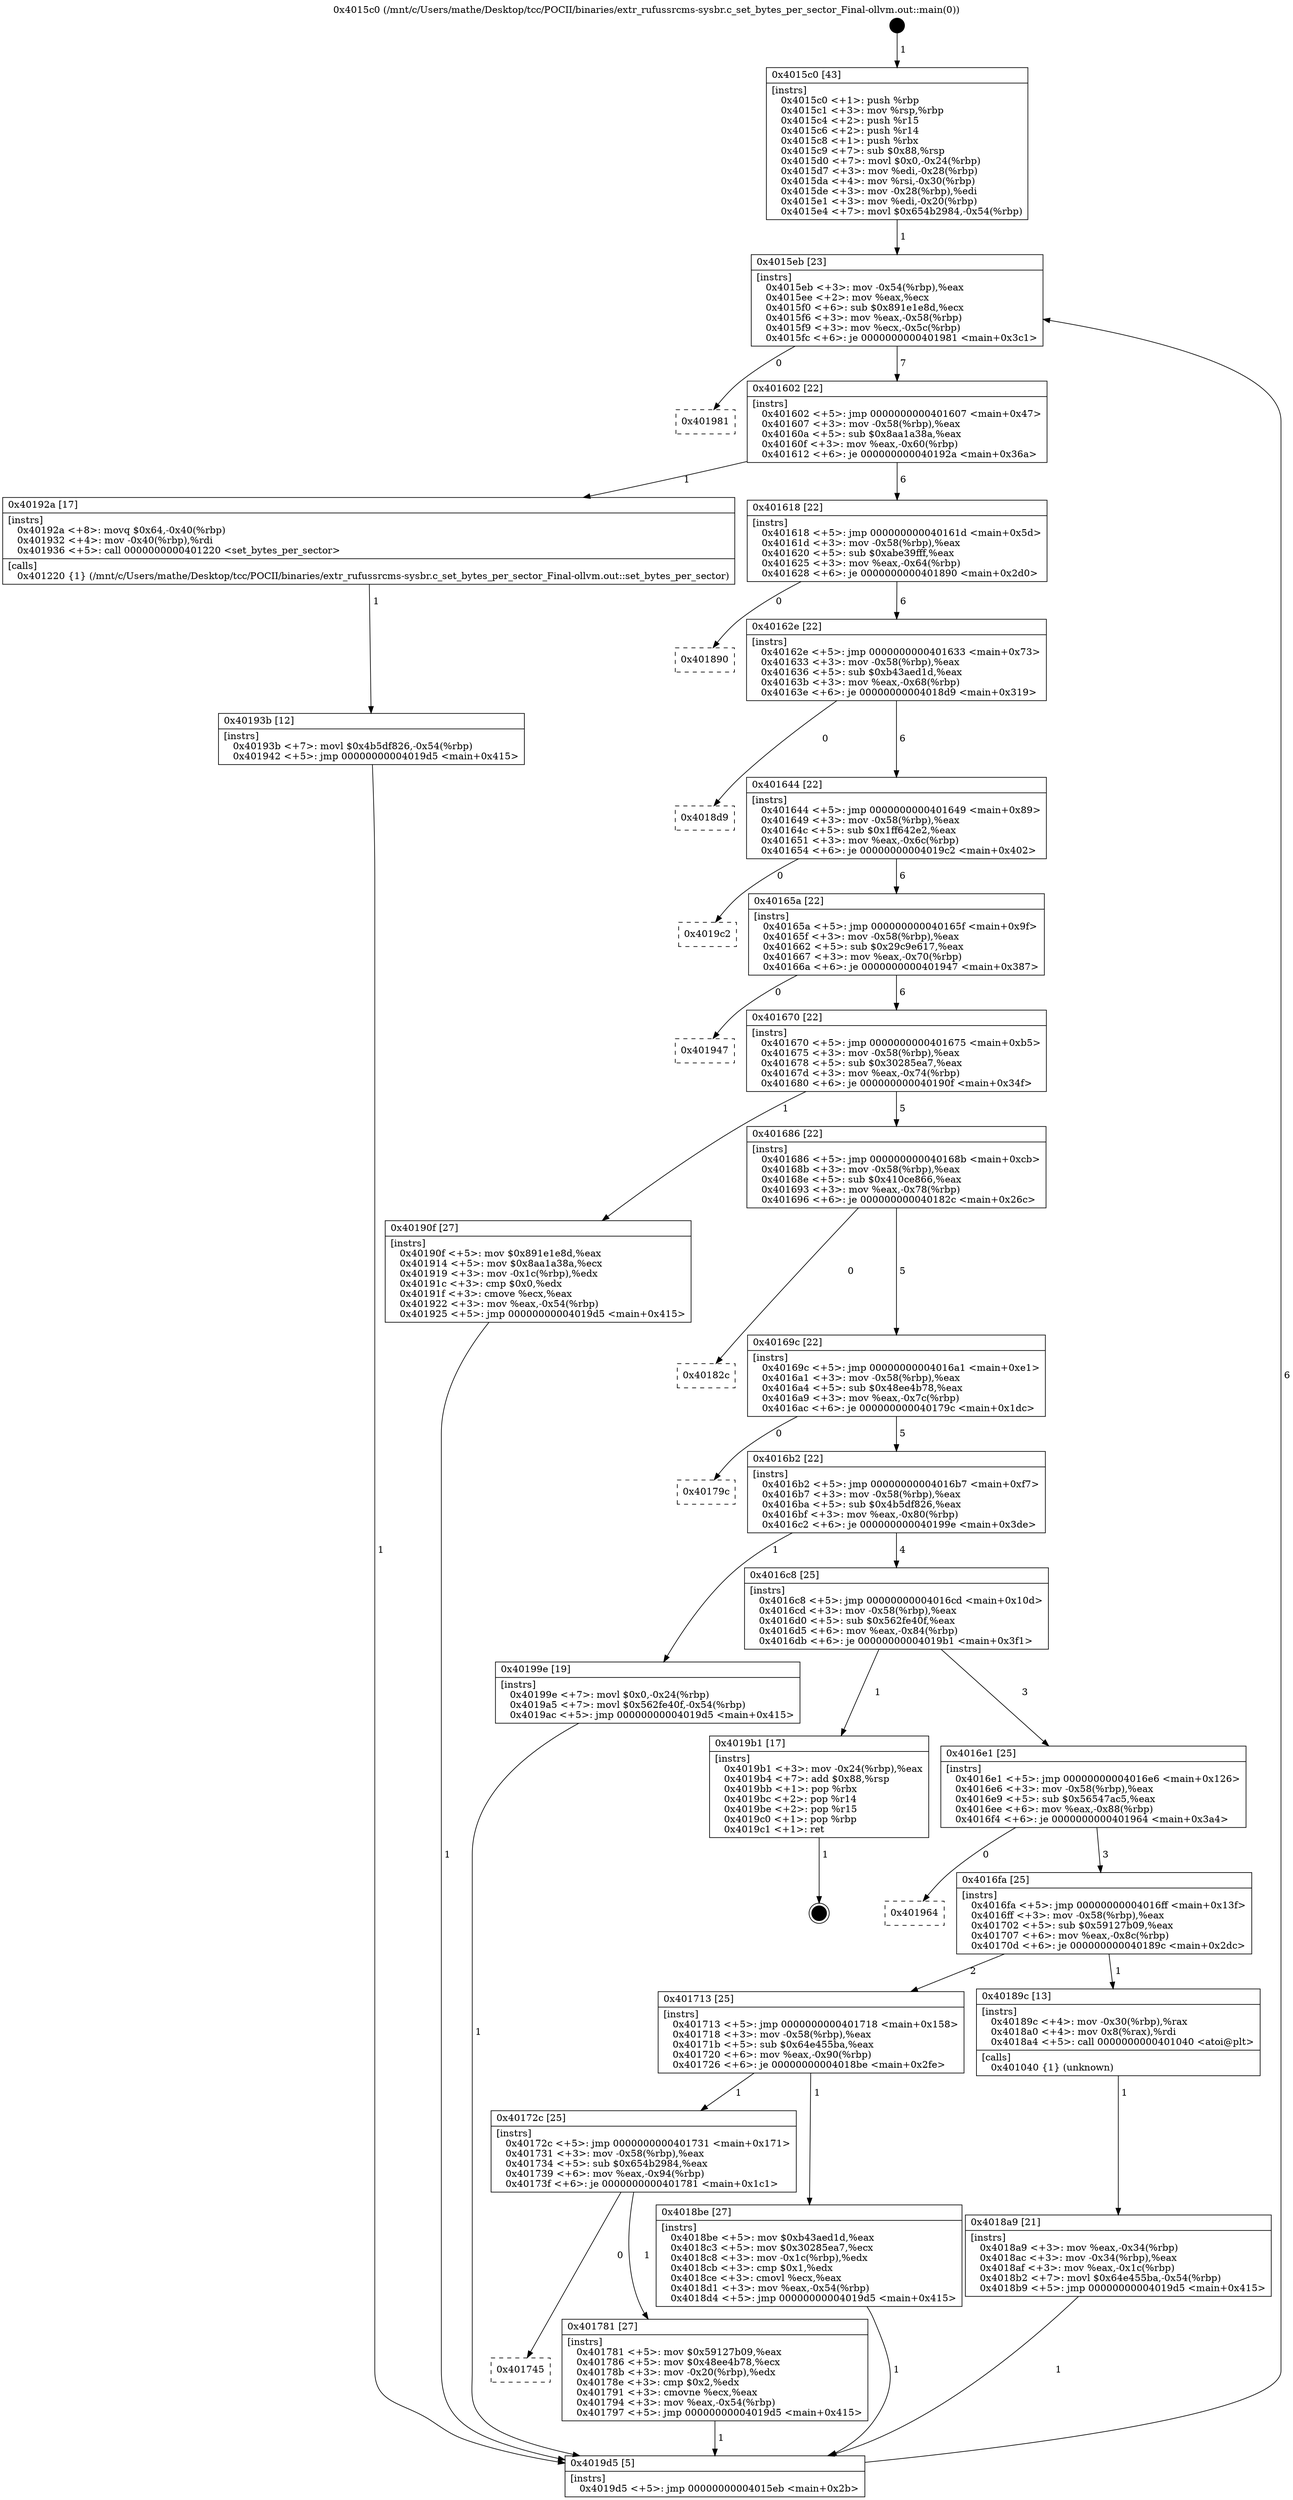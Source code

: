 digraph "0x4015c0" {
  label = "0x4015c0 (/mnt/c/Users/mathe/Desktop/tcc/POCII/binaries/extr_rufussrcms-sysbr.c_set_bytes_per_sector_Final-ollvm.out::main(0))"
  labelloc = "t"
  node[shape=record]

  Entry [label="",width=0.3,height=0.3,shape=circle,fillcolor=black,style=filled]
  "0x4015eb" [label="{
     0x4015eb [23]\l
     | [instrs]\l
     &nbsp;&nbsp;0x4015eb \<+3\>: mov -0x54(%rbp),%eax\l
     &nbsp;&nbsp;0x4015ee \<+2\>: mov %eax,%ecx\l
     &nbsp;&nbsp;0x4015f0 \<+6\>: sub $0x891e1e8d,%ecx\l
     &nbsp;&nbsp;0x4015f6 \<+3\>: mov %eax,-0x58(%rbp)\l
     &nbsp;&nbsp;0x4015f9 \<+3\>: mov %ecx,-0x5c(%rbp)\l
     &nbsp;&nbsp;0x4015fc \<+6\>: je 0000000000401981 \<main+0x3c1\>\l
  }"]
  "0x401981" [label="{
     0x401981\l
  }", style=dashed]
  "0x401602" [label="{
     0x401602 [22]\l
     | [instrs]\l
     &nbsp;&nbsp;0x401602 \<+5\>: jmp 0000000000401607 \<main+0x47\>\l
     &nbsp;&nbsp;0x401607 \<+3\>: mov -0x58(%rbp),%eax\l
     &nbsp;&nbsp;0x40160a \<+5\>: sub $0x8aa1a38a,%eax\l
     &nbsp;&nbsp;0x40160f \<+3\>: mov %eax,-0x60(%rbp)\l
     &nbsp;&nbsp;0x401612 \<+6\>: je 000000000040192a \<main+0x36a\>\l
  }"]
  Exit [label="",width=0.3,height=0.3,shape=circle,fillcolor=black,style=filled,peripheries=2]
  "0x40192a" [label="{
     0x40192a [17]\l
     | [instrs]\l
     &nbsp;&nbsp;0x40192a \<+8\>: movq $0x64,-0x40(%rbp)\l
     &nbsp;&nbsp;0x401932 \<+4\>: mov -0x40(%rbp),%rdi\l
     &nbsp;&nbsp;0x401936 \<+5\>: call 0000000000401220 \<set_bytes_per_sector\>\l
     | [calls]\l
     &nbsp;&nbsp;0x401220 \{1\} (/mnt/c/Users/mathe/Desktop/tcc/POCII/binaries/extr_rufussrcms-sysbr.c_set_bytes_per_sector_Final-ollvm.out::set_bytes_per_sector)\l
  }"]
  "0x401618" [label="{
     0x401618 [22]\l
     | [instrs]\l
     &nbsp;&nbsp;0x401618 \<+5\>: jmp 000000000040161d \<main+0x5d\>\l
     &nbsp;&nbsp;0x40161d \<+3\>: mov -0x58(%rbp),%eax\l
     &nbsp;&nbsp;0x401620 \<+5\>: sub $0xabe39fff,%eax\l
     &nbsp;&nbsp;0x401625 \<+3\>: mov %eax,-0x64(%rbp)\l
     &nbsp;&nbsp;0x401628 \<+6\>: je 0000000000401890 \<main+0x2d0\>\l
  }"]
  "0x40193b" [label="{
     0x40193b [12]\l
     | [instrs]\l
     &nbsp;&nbsp;0x40193b \<+7\>: movl $0x4b5df826,-0x54(%rbp)\l
     &nbsp;&nbsp;0x401942 \<+5\>: jmp 00000000004019d5 \<main+0x415\>\l
  }"]
  "0x401890" [label="{
     0x401890\l
  }", style=dashed]
  "0x40162e" [label="{
     0x40162e [22]\l
     | [instrs]\l
     &nbsp;&nbsp;0x40162e \<+5\>: jmp 0000000000401633 \<main+0x73\>\l
     &nbsp;&nbsp;0x401633 \<+3\>: mov -0x58(%rbp),%eax\l
     &nbsp;&nbsp;0x401636 \<+5\>: sub $0xb43aed1d,%eax\l
     &nbsp;&nbsp;0x40163b \<+3\>: mov %eax,-0x68(%rbp)\l
     &nbsp;&nbsp;0x40163e \<+6\>: je 00000000004018d9 \<main+0x319\>\l
  }"]
  "0x4018a9" [label="{
     0x4018a9 [21]\l
     | [instrs]\l
     &nbsp;&nbsp;0x4018a9 \<+3\>: mov %eax,-0x34(%rbp)\l
     &nbsp;&nbsp;0x4018ac \<+3\>: mov -0x34(%rbp),%eax\l
     &nbsp;&nbsp;0x4018af \<+3\>: mov %eax,-0x1c(%rbp)\l
     &nbsp;&nbsp;0x4018b2 \<+7\>: movl $0x64e455ba,-0x54(%rbp)\l
     &nbsp;&nbsp;0x4018b9 \<+5\>: jmp 00000000004019d5 \<main+0x415\>\l
  }"]
  "0x4018d9" [label="{
     0x4018d9\l
  }", style=dashed]
  "0x401644" [label="{
     0x401644 [22]\l
     | [instrs]\l
     &nbsp;&nbsp;0x401644 \<+5\>: jmp 0000000000401649 \<main+0x89\>\l
     &nbsp;&nbsp;0x401649 \<+3\>: mov -0x58(%rbp),%eax\l
     &nbsp;&nbsp;0x40164c \<+5\>: sub $0x1ff642e2,%eax\l
     &nbsp;&nbsp;0x401651 \<+3\>: mov %eax,-0x6c(%rbp)\l
     &nbsp;&nbsp;0x401654 \<+6\>: je 00000000004019c2 \<main+0x402\>\l
  }"]
  "0x4015c0" [label="{
     0x4015c0 [43]\l
     | [instrs]\l
     &nbsp;&nbsp;0x4015c0 \<+1\>: push %rbp\l
     &nbsp;&nbsp;0x4015c1 \<+3\>: mov %rsp,%rbp\l
     &nbsp;&nbsp;0x4015c4 \<+2\>: push %r15\l
     &nbsp;&nbsp;0x4015c6 \<+2\>: push %r14\l
     &nbsp;&nbsp;0x4015c8 \<+1\>: push %rbx\l
     &nbsp;&nbsp;0x4015c9 \<+7\>: sub $0x88,%rsp\l
     &nbsp;&nbsp;0x4015d0 \<+7\>: movl $0x0,-0x24(%rbp)\l
     &nbsp;&nbsp;0x4015d7 \<+3\>: mov %edi,-0x28(%rbp)\l
     &nbsp;&nbsp;0x4015da \<+4\>: mov %rsi,-0x30(%rbp)\l
     &nbsp;&nbsp;0x4015de \<+3\>: mov -0x28(%rbp),%edi\l
     &nbsp;&nbsp;0x4015e1 \<+3\>: mov %edi,-0x20(%rbp)\l
     &nbsp;&nbsp;0x4015e4 \<+7\>: movl $0x654b2984,-0x54(%rbp)\l
  }"]
  "0x4019c2" [label="{
     0x4019c2\l
  }", style=dashed]
  "0x40165a" [label="{
     0x40165a [22]\l
     | [instrs]\l
     &nbsp;&nbsp;0x40165a \<+5\>: jmp 000000000040165f \<main+0x9f\>\l
     &nbsp;&nbsp;0x40165f \<+3\>: mov -0x58(%rbp),%eax\l
     &nbsp;&nbsp;0x401662 \<+5\>: sub $0x29c9e617,%eax\l
     &nbsp;&nbsp;0x401667 \<+3\>: mov %eax,-0x70(%rbp)\l
     &nbsp;&nbsp;0x40166a \<+6\>: je 0000000000401947 \<main+0x387\>\l
  }"]
  "0x4019d5" [label="{
     0x4019d5 [5]\l
     | [instrs]\l
     &nbsp;&nbsp;0x4019d5 \<+5\>: jmp 00000000004015eb \<main+0x2b\>\l
  }"]
  "0x401947" [label="{
     0x401947\l
  }", style=dashed]
  "0x401670" [label="{
     0x401670 [22]\l
     | [instrs]\l
     &nbsp;&nbsp;0x401670 \<+5\>: jmp 0000000000401675 \<main+0xb5\>\l
     &nbsp;&nbsp;0x401675 \<+3\>: mov -0x58(%rbp),%eax\l
     &nbsp;&nbsp;0x401678 \<+5\>: sub $0x30285ea7,%eax\l
     &nbsp;&nbsp;0x40167d \<+3\>: mov %eax,-0x74(%rbp)\l
     &nbsp;&nbsp;0x401680 \<+6\>: je 000000000040190f \<main+0x34f\>\l
  }"]
  "0x401745" [label="{
     0x401745\l
  }", style=dashed]
  "0x40190f" [label="{
     0x40190f [27]\l
     | [instrs]\l
     &nbsp;&nbsp;0x40190f \<+5\>: mov $0x891e1e8d,%eax\l
     &nbsp;&nbsp;0x401914 \<+5\>: mov $0x8aa1a38a,%ecx\l
     &nbsp;&nbsp;0x401919 \<+3\>: mov -0x1c(%rbp),%edx\l
     &nbsp;&nbsp;0x40191c \<+3\>: cmp $0x0,%edx\l
     &nbsp;&nbsp;0x40191f \<+3\>: cmove %ecx,%eax\l
     &nbsp;&nbsp;0x401922 \<+3\>: mov %eax,-0x54(%rbp)\l
     &nbsp;&nbsp;0x401925 \<+5\>: jmp 00000000004019d5 \<main+0x415\>\l
  }"]
  "0x401686" [label="{
     0x401686 [22]\l
     | [instrs]\l
     &nbsp;&nbsp;0x401686 \<+5\>: jmp 000000000040168b \<main+0xcb\>\l
     &nbsp;&nbsp;0x40168b \<+3\>: mov -0x58(%rbp),%eax\l
     &nbsp;&nbsp;0x40168e \<+5\>: sub $0x410ce866,%eax\l
     &nbsp;&nbsp;0x401693 \<+3\>: mov %eax,-0x78(%rbp)\l
     &nbsp;&nbsp;0x401696 \<+6\>: je 000000000040182c \<main+0x26c\>\l
  }"]
  "0x401781" [label="{
     0x401781 [27]\l
     | [instrs]\l
     &nbsp;&nbsp;0x401781 \<+5\>: mov $0x59127b09,%eax\l
     &nbsp;&nbsp;0x401786 \<+5\>: mov $0x48ee4b78,%ecx\l
     &nbsp;&nbsp;0x40178b \<+3\>: mov -0x20(%rbp),%edx\l
     &nbsp;&nbsp;0x40178e \<+3\>: cmp $0x2,%edx\l
     &nbsp;&nbsp;0x401791 \<+3\>: cmovne %ecx,%eax\l
     &nbsp;&nbsp;0x401794 \<+3\>: mov %eax,-0x54(%rbp)\l
     &nbsp;&nbsp;0x401797 \<+5\>: jmp 00000000004019d5 \<main+0x415\>\l
  }"]
  "0x40182c" [label="{
     0x40182c\l
  }", style=dashed]
  "0x40169c" [label="{
     0x40169c [22]\l
     | [instrs]\l
     &nbsp;&nbsp;0x40169c \<+5\>: jmp 00000000004016a1 \<main+0xe1\>\l
     &nbsp;&nbsp;0x4016a1 \<+3\>: mov -0x58(%rbp),%eax\l
     &nbsp;&nbsp;0x4016a4 \<+5\>: sub $0x48ee4b78,%eax\l
     &nbsp;&nbsp;0x4016a9 \<+3\>: mov %eax,-0x7c(%rbp)\l
     &nbsp;&nbsp;0x4016ac \<+6\>: je 000000000040179c \<main+0x1dc\>\l
  }"]
  "0x40172c" [label="{
     0x40172c [25]\l
     | [instrs]\l
     &nbsp;&nbsp;0x40172c \<+5\>: jmp 0000000000401731 \<main+0x171\>\l
     &nbsp;&nbsp;0x401731 \<+3\>: mov -0x58(%rbp),%eax\l
     &nbsp;&nbsp;0x401734 \<+5\>: sub $0x654b2984,%eax\l
     &nbsp;&nbsp;0x401739 \<+6\>: mov %eax,-0x94(%rbp)\l
     &nbsp;&nbsp;0x40173f \<+6\>: je 0000000000401781 \<main+0x1c1\>\l
  }"]
  "0x40179c" [label="{
     0x40179c\l
  }", style=dashed]
  "0x4016b2" [label="{
     0x4016b2 [22]\l
     | [instrs]\l
     &nbsp;&nbsp;0x4016b2 \<+5\>: jmp 00000000004016b7 \<main+0xf7\>\l
     &nbsp;&nbsp;0x4016b7 \<+3\>: mov -0x58(%rbp),%eax\l
     &nbsp;&nbsp;0x4016ba \<+5\>: sub $0x4b5df826,%eax\l
     &nbsp;&nbsp;0x4016bf \<+3\>: mov %eax,-0x80(%rbp)\l
     &nbsp;&nbsp;0x4016c2 \<+6\>: je 000000000040199e \<main+0x3de\>\l
  }"]
  "0x4018be" [label="{
     0x4018be [27]\l
     | [instrs]\l
     &nbsp;&nbsp;0x4018be \<+5\>: mov $0xb43aed1d,%eax\l
     &nbsp;&nbsp;0x4018c3 \<+5\>: mov $0x30285ea7,%ecx\l
     &nbsp;&nbsp;0x4018c8 \<+3\>: mov -0x1c(%rbp),%edx\l
     &nbsp;&nbsp;0x4018cb \<+3\>: cmp $0x1,%edx\l
     &nbsp;&nbsp;0x4018ce \<+3\>: cmovl %ecx,%eax\l
     &nbsp;&nbsp;0x4018d1 \<+3\>: mov %eax,-0x54(%rbp)\l
     &nbsp;&nbsp;0x4018d4 \<+5\>: jmp 00000000004019d5 \<main+0x415\>\l
  }"]
  "0x40199e" [label="{
     0x40199e [19]\l
     | [instrs]\l
     &nbsp;&nbsp;0x40199e \<+7\>: movl $0x0,-0x24(%rbp)\l
     &nbsp;&nbsp;0x4019a5 \<+7\>: movl $0x562fe40f,-0x54(%rbp)\l
     &nbsp;&nbsp;0x4019ac \<+5\>: jmp 00000000004019d5 \<main+0x415\>\l
  }"]
  "0x4016c8" [label="{
     0x4016c8 [25]\l
     | [instrs]\l
     &nbsp;&nbsp;0x4016c8 \<+5\>: jmp 00000000004016cd \<main+0x10d\>\l
     &nbsp;&nbsp;0x4016cd \<+3\>: mov -0x58(%rbp),%eax\l
     &nbsp;&nbsp;0x4016d0 \<+5\>: sub $0x562fe40f,%eax\l
     &nbsp;&nbsp;0x4016d5 \<+6\>: mov %eax,-0x84(%rbp)\l
     &nbsp;&nbsp;0x4016db \<+6\>: je 00000000004019b1 \<main+0x3f1\>\l
  }"]
  "0x401713" [label="{
     0x401713 [25]\l
     | [instrs]\l
     &nbsp;&nbsp;0x401713 \<+5\>: jmp 0000000000401718 \<main+0x158\>\l
     &nbsp;&nbsp;0x401718 \<+3\>: mov -0x58(%rbp),%eax\l
     &nbsp;&nbsp;0x40171b \<+5\>: sub $0x64e455ba,%eax\l
     &nbsp;&nbsp;0x401720 \<+6\>: mov %eax,-0x90(%rbp)\l
     &nbsp;&nbsp;0x401726 \<+6\>: je 00000000004018be \<main+0x2fe\>\l
  }"]
  "0x4019b1" [label="{
     0x4019b1 [17]\l
     | [instrs]\l
     &nbsp;&nbsp;0x4019b1 \<+3\>: mov -0x24(%rbp),%eax\l
     &nbsp;&nbsp;0x4019b4 \<+7\>: add $0x88,%rsp\l
     &nbsp;&nbsp;0x4019bb \<+1\>: pop %rbx\l
     &nbsp;&nbsp;0x4019bc \<+2\>: pop %r14\l
     &nbsp;&nbsp;0x4019be \<+2\>: pop %r15\l
     &nbsp;&nbsp;0x4019c0 \<+1\>: pop %rbp\l
     &nbsp;&nbsp;0x4019c1 \<+1\>: ret\l
  }"]
  "0x4016e1" [label="{
     0x4016e1 [25]\l
     | [instrs]\l
     &nbsp;&nbsp;0x4016e1 \<+5\>: jmp 00000000004016e6 \<main+0x126\>\l
     &nbsp;&nbsp;0x4016e6 \<+3\>: mov -0x58(%rbp),%eax\l
     &nbsp;&nbsp;0x4016e9 \<+5\>: sub $0x56547ac5,%eax\l
     &nbsp;&nbsp;0x4016ee \<+6\>: mov %eax,-0x88(%rbp)\l
     &nbsp;&nbsp;0x4016f4 \<+6\>: je 0000000000401964 \<main+0x3a4\>\l
  }"]
  "0x40189c" [label="{
     0x40189c [13]\l
     | [instrs]\l
     &nbsp;&nbsp;0x40189c \<+4\>: mov -0x30(%rbp),%rax\l
     &nbsp;&nbsp;0x4018a0 \<+4\>: mov 0x8(%rax),%rdi\l
     &nbsp;&nbsp;0x4018a4 \<+5\>: call 0000000000401040 \<atoi@plt\>\l
     | [calls]\l
     &nbsp;&nbsp;0x401040 \{1\} (unknown)\l
  }"]
  "0x401964" [label="{
     0x401964\l
  }", style=dashed]
  "0x4016fa" [label="{
     0x4016fa [25]\l
     | [instrs]\l
     &nbsp;&nbsp;0x4016fa \<+5\>: jmp 00000000004016ff \<main+0x13f\>\l
     &nbsp;&nbsp;0x4016ff \<+3\>: mov -0x58(%rbp),%eax\l
     &nbsp;&nbsp;0x401702 \<+5\>: sub $0x59127b09,%eax\l
     &nbsp;&nbsp;0x401707 \<+6\>: mov %eax,-0x8c(%rbp)\l
     &nbsp;&nbsp;0x40170d \<+6\>: je 000000000040189c \<main+0x2dc\>\l
  }"]
  Entry -> "0x4015c0" [label=" 1"]
  "0x4015eb" -> "0x401981" [label=" 0"]
  "0x4015eb" -> "0x401602" [label=" 7"]
  "0x4019b1" -> Exit [label=" 1"]
  "0x401602" -> "0x40192a" [label=" 1"]
  "0x401602" -> "0x401618" [label=" 6"]
  "0x40199e" -> "0x4019d5" [label=" 1"]
  "0x401618" -> "0x401890" [label=" 0"]
  "0x401618" -> "0x40162e" [label=" 6"]
  "0x40193b" -> "0x4019d5" [label=" 1"]
  "0x40162e" -> "0x4018d9" [label=" 0"]
  "0x40162e" -> "0x401644" [label=" 6"]
  "0x40192a" -> "0x40193b" [label=" 1"]
  "0x401644" -> "0x4019c2" [label=" 0"]
  "0x401644" -> "0x40165a" [label=" 6"]
  "0x40190f" -> "0x4019d5" [label=" 1"]
  "0x40165a" -> "0x401947" [label=" 0"]
  "0x40165a" -> "0x401670" [label=" 6"]
  "0x4018be" -> "0x4019d5" [label=" 1"]
  "0x401670" -> "0x40190f" [label=" 1"]
  "0x401670" -> "0x401686" [label=" 5"]
  "0x4018a9" -> "0x4019d5" [label=" 1"]
  "0x401686" -> "0x40182c" [label=" 0"]
  "0x401686" -> "0x40169c" [label=" 5"]
  "0x40189c" -> "0x4018a9" [label=" 1"]
  "0x40169c" -> "0x40179c" [label=" 0"]
  "0x40169c" -> "0x4016b2" [label=" 5"]
  "0x4015c0" -> "0x4015eb" [label=" 1"]
  "0x4016b2" -> "0x40199e" [label=" 1"]
  "0x4016b2" -> "0x4016c8" [label=" 4"]
  "0x401781" -> "0x4019d5" [label=" 1"]
  "0x4016c8" -> "0x4019b1" [label=" 1"]
  "0x4016c8" -> "0x4016e1" [label=" 3"]
  "0x40172c" -> "0x401781" [label=" 1"]
  "0x4016e1" -> "0x401964" [label=" 0"]
  "0x4016e1" -> "0x4016fa" [label=" 3"]
  "0x4019d5" -> "0x4015eb" [label=" 6"]
  "0x4016fa" -> "0x40189c" [label=" 1"]
  "0x4016fa" -> "0x401713" [label=" 2"]
  "0x40172c" -> "0x401745" [label=" 0"]
  "0x401713" -> "0x4018be" [label=" 1"]
  "0x401713" -> "0x40172c" [label=" 1"]
}
